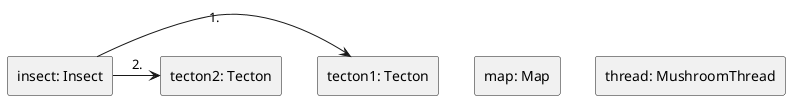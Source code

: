 
@startuml Cut with insect
skinparam linestyle ortho
rectangle "map: Map" as 1
rectangle "tecton1: Tecton" as 2.1
rectangle "tecton2: Tecton" as 2.2
rectangle "insect: Insect" as 3
rectangle "thread: MushroomThread" as 4

3 -right-> 2.1: 1. 
3 -right-> 2.2: 2. 

@enduml
